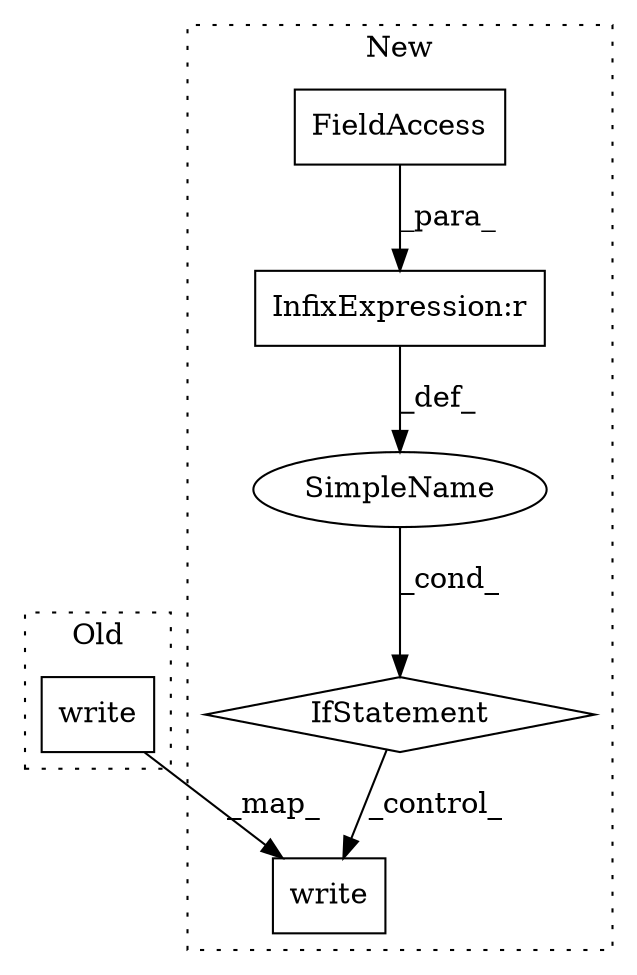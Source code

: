 digraph G {
subgraph cluster0 {
1 [label="write" a="32" s="7021,7030" l="6,1" shape="box"];
label = "Old";
style="dotted";
}
subgraph cluster1 {
2 [label="write" a="32" s="7088,7097" l="6,1" shape="box"];
3 [label="IfStatement" a="25" s="6482,6503" l="4,2" shape="diamond"];
4 [label="SimpleName" a="42" s="" l="" shape="ellipse"];
5 [label="InfixExpression:r" a="27" s="6497" l="4" shape="box"];
6 [label="FieldAccess" a="22" s="6486" l="11" shape="box"];
label = "New";
style="dotted";
}
1 -> 2 [label="_map_"];
3 -> 2 [label="_control_"];
4 -> 3 [label="_cond_"];
5 -> 4 [label="_def_"];
6 -> 5 [label="_para_"];
}